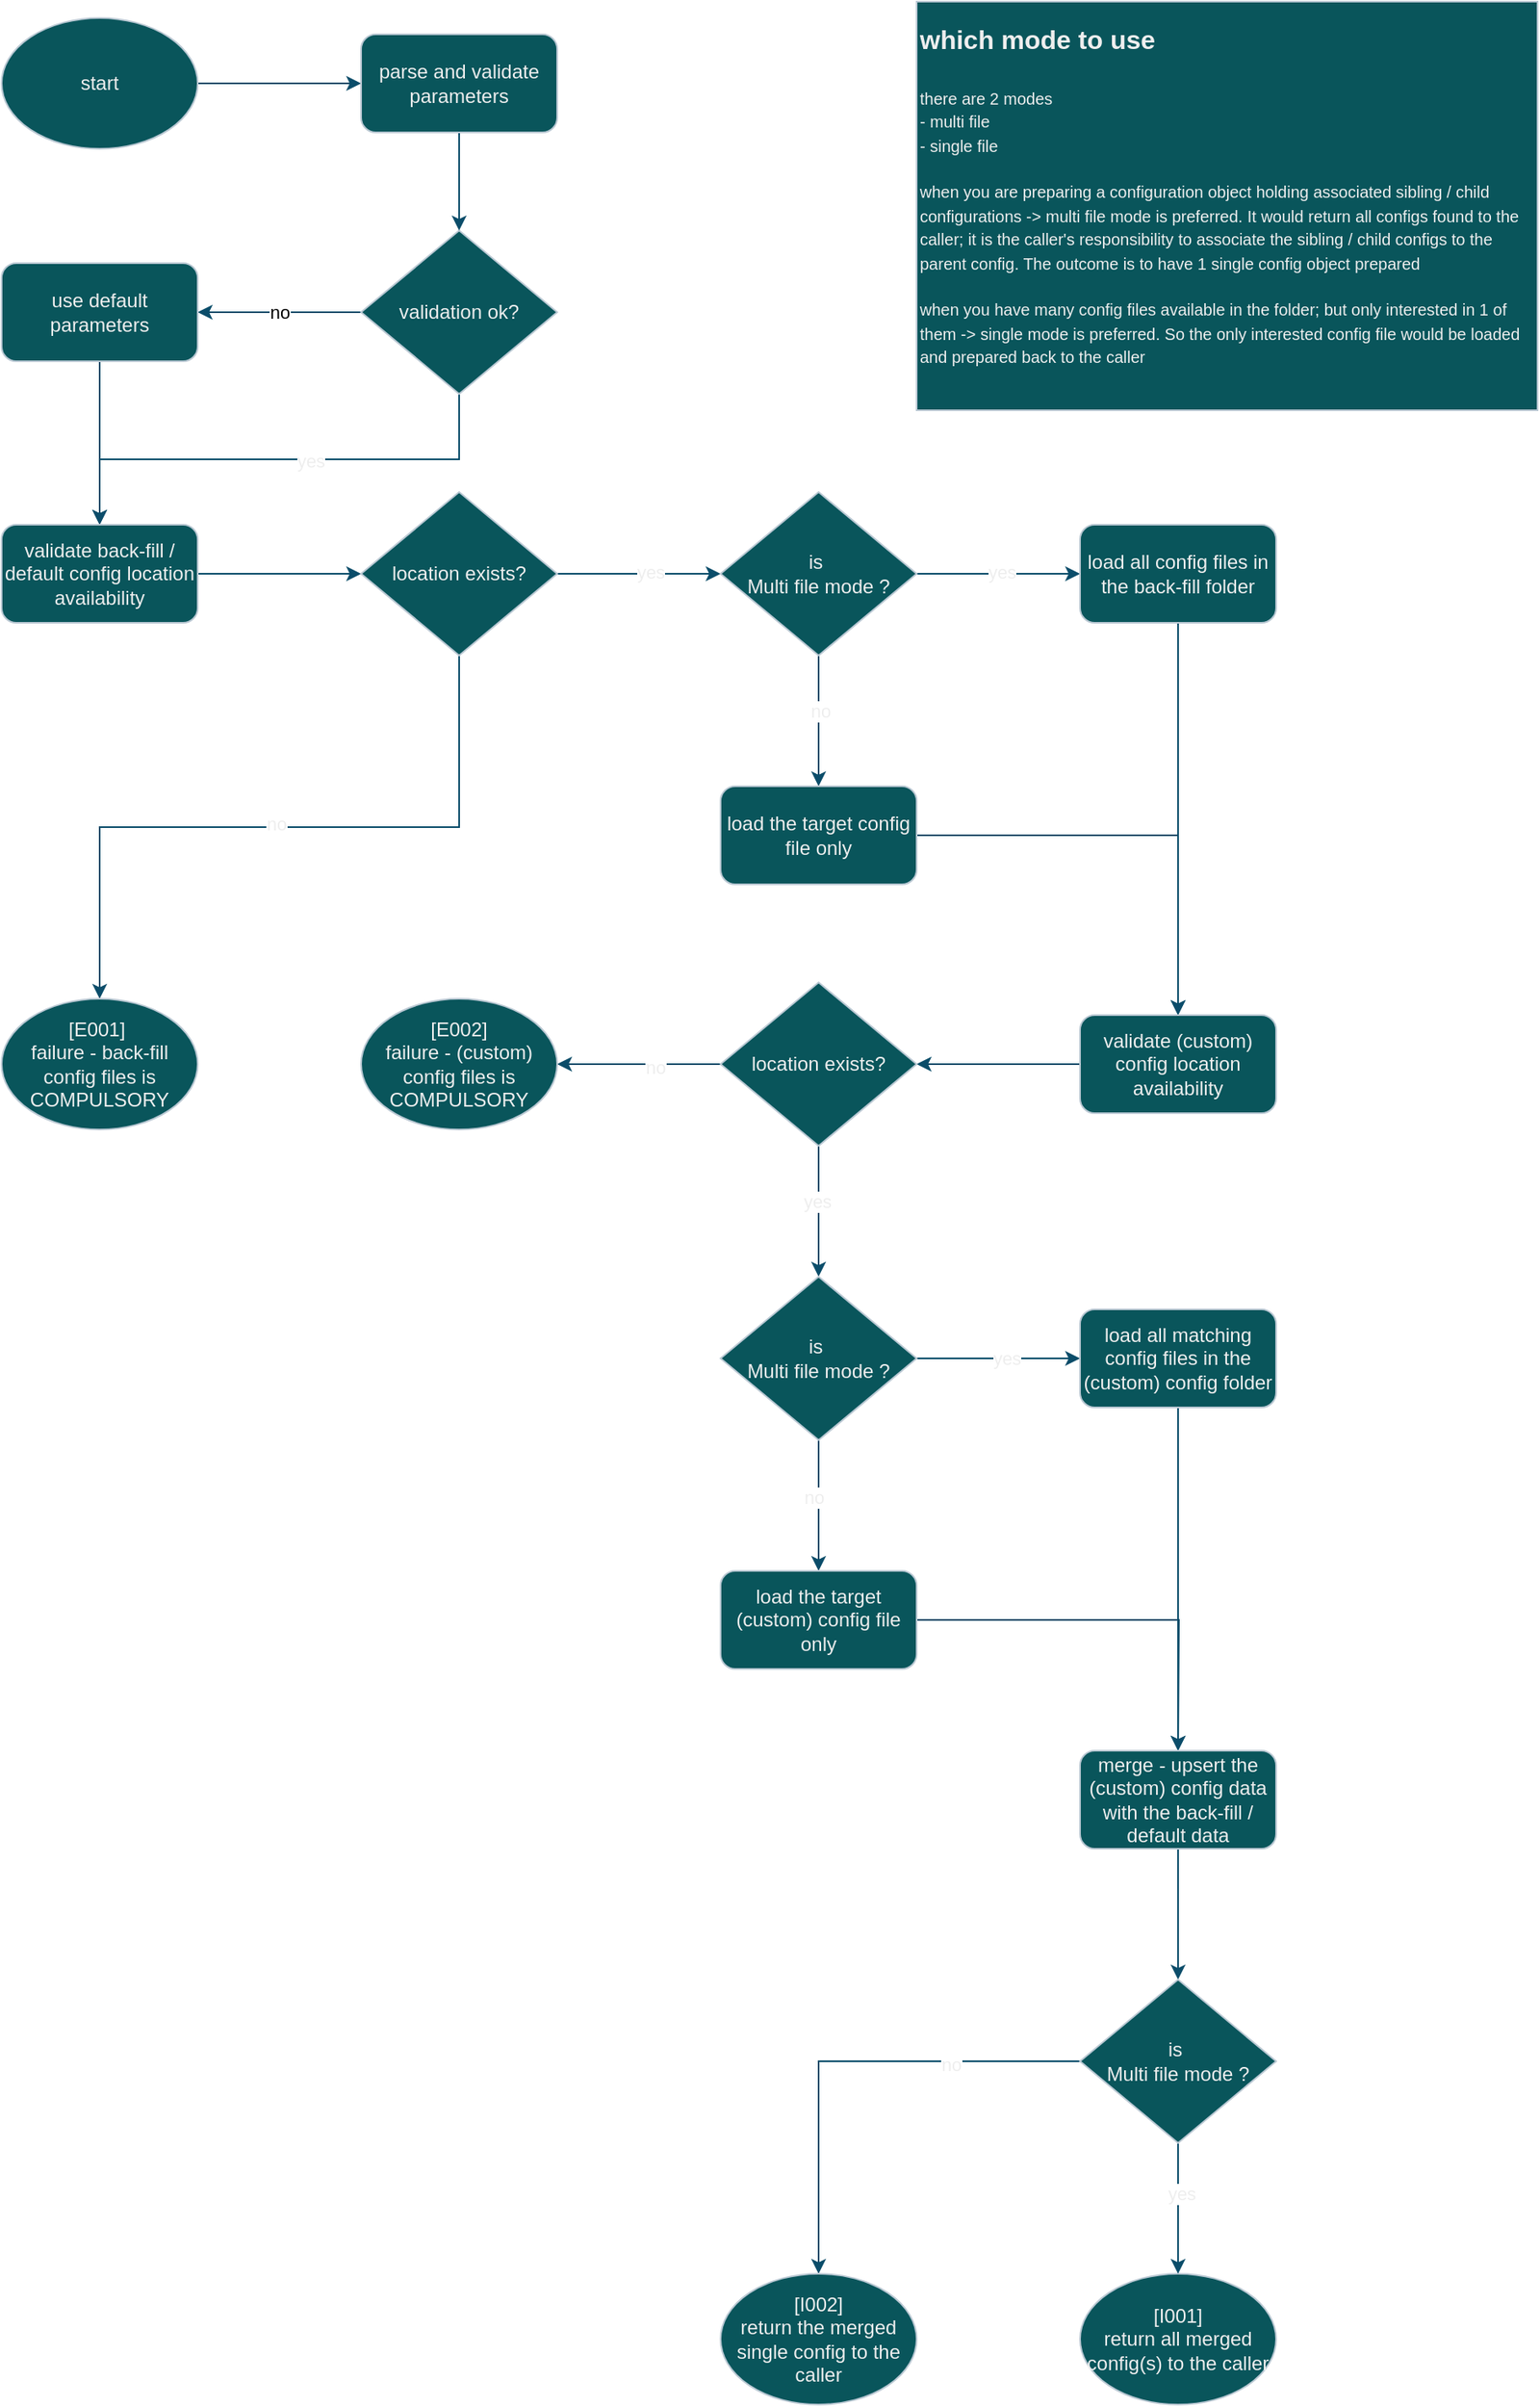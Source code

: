 <mxfile version="27.0.5">
  <diagram name="Page-1" id="GQIRX4CWs7_rUXRklLaL">
    <mxGraphModel dx="1073" dy="768" grid="1" gridSize="10" guides="1" tooltips="1" connect="1" arrows="1" fold="1" page="1" pageScale="1" pageWidth="850" pageHeight="1100" math="0" shadow="0">
      <root>
        <mxCell id="0" />
        <mxCell id="1" parent="0" />
        <mxCell id="033j12LSlAJKVOFd8GI1-6" style="edgeStyle=orthogonalEdgeStyle;rounded=0;orthogonalLoop=1;jettySize=auto;html=1;exitX=1;exitY=0.5;exitDx=0;exitDy=0;strokeColor=#0B4D6A;labelBackgroundColor=none;fontColor=default;" edge="1" parent="1" source="033j12LSlAJKVOFd8GI1-1" target="033j12LSlAJKVOFd8GI1-3">
          <mxGeometry relative="1" as="geometry" />
        </mxCell>
        <mxCell id="033j12LSlAJKVOFd8GI1-1" value="start" style="ellipse;whiteSpace=wrap;html=1;labelBackgroundColor=none;fillColor=#09555B;strokeColor=#BAC8D3;fontColor=#EEEEEE;" vertex="1" parent="1">
          <mxGeometry x="40" y="40" width="120" height="80" as="geometry" />
        </mxCell>
        <mxCell id="033j12LSlAJKVOFd8GI1-9" value="no" style="edgeStyle=orthogonalEdgeStyle;rounded=0;orthogonalLoop=1;jettySize=auto;html=1;exitX=0;exitY=0.5;exitDx=0;exitDy=0;entryX=1;entryY=0.5;entryDx=0;entryDy=0;strokeColor=#0B4D6A;" edge="1" parent="1" source="033j12LSlAJKVOFd8GI1-2" target="033j12LSlAJKVOFd8GI1-8">
          <mxGeometry relative="1" as="geometry" />
        </mxCell>
        <mxCell id="033j12LSlAJKVOFd8GI1-12" style="edgeStyle=orthogonalEdgeStyle;rounded=0;orthogonalLoop=1;jettySize=auto;html=1;exitX=0.5;exitY=1;exitDx=0;exitDy=0;entryX=0.5;entryY=0;entryDx=0;entryDy=0;strokeColor=#0B4D6A;" edge="1" parent="1" source="033j12LSlAJKVOFd8GI1-2" target="033j12LSlAJKVOFd8GI1-10">
          <mxGeometry relative="1" as="geometry" />
        </mxCell>
        <mxCell id="033j12LSlAJKVOFd8GI1-13" value="yes" style="edgeLabel;html=1;align=center;verticalAlign=middle;resizable=0;points=[];strokeColor=#BAC8D3;fontColor=#EEEEEE;fillColor=#09555B;" vertex="1" connectable="0" parent="033j12LSlAJKVOFd8GI1-12">
          <mxGeometry x="-0.125" y="1" relative="1" as="geometry">
            <mxPoint as="offset" />
          </mxGeometry>
        </mxCell>
        <mxCell id="033j12LSlAJKVOFd8GI1-2" value="validation ok?" style="rhombus;whiteSpace=wrap;html=1;strokeColor=#BAC8D3;fontColor=#EEEEEE;fillColor=#09555B;labelBackgroundColor=none;" vertex="1" parent="1">
          <mxGeometry x="260" y="170" width="120" height="100" as="geometry" />
        </mxCell>
        <mxCell id="033j12LSlAJKVOFd8GI1-7" style="edgeStyle=orthogonalEdgeStyle;rounded=0;orthogonalLoop=1;jettySize=auto;html=1;exitX=0.5;exitY=1;exitDx=0;exitDy=0;entryX=0.5;entryY=0;entryDx=0;entryDy=0;strokeColor=#0B4D6A;" edge="1" parent="1" source="033j12LSlAJKVOFd8GI1-3" target="033j12LSlAJKVOFd8GI1-2">
          <mxGeometry relative="1" as="geometry" />
        </mxCell>
        <mxCell id="033j12LSlAJKVOFd8GI1-3" value="parse and validate parameters" style="rounded=1;whiteSpace=wrap;html=1;strokeColor=#BAC8D3;fontColor=#EEEEEE;fillColor=#09555B;labelBackgroundColor=none;" vertex="1" parent="1">
          <mxGeometry x="260" y="50" width="120" height="60" as="geometry" />
        </mxCell>
        <mxCell id="033j12LSlAJKVOFd8GI1-5" value="&lt;h1 style=&quot;margin-top: 0px;&quot;&gt;&lt;font style=&quot;font-size: 16px;&quot;&gt;which mode to use&lt;/font&gt;&lt;/h1&gt;&lt;div&gt;&lt;font style=&quot;&quot; size=&quot;1&quot;&gt;there are 2 modes&lt;/font&gt;&lt;/div&gt;&lt;div&gt;&lt;font style=&quot;&quot; size=&quot;1&quot;&gt;- multi file&lt;/font&gt;&lt;/div&gt;&lt;div&gt;&lt;font style=&quot;&quot; size=&quot;1&quot;&gt;- single file&lt;/font&gt;&lt;/div&gt;&lt;div&gt;&lt;font style=&quot;&quot; size=&quot;1&quot;&gt;&lt;br&gt;&lt;/font&gt;&lt;/div&gt;&lt;div&gt;&lt;font style=&quot;&quot; size=&quot;1&quot;&gt;when you are preparing a configuration object holding associated sibling / child configurations -&amp;gt; multi file mode is preferred. It would return all configs found to the caller; it is the caller&#39;s responsibility to associate the sibling / child configs to the parent config. The outcome is to have 1 single config object prepared&lt;/font&gt;&lt;/div&gt;&lt;div&gt;&lt;font style=&quot;&quot; size=&quot;1&quot;&gt;&lt;br&gt;&lt;/font&gt;&lt;/div&gt;&lt;div&gt;&lt;font style=&quot;&quot; size=&quot;1&quot;&gt;when you have many config files available in the folder; but only interested in 1 of them -&amp;gt; single mode is preferred. So the only interested config file would be loaded and prepared back to the caller&lt;/font&gt;&lt;/div&gt;&lt;div&gt;&lt;font style=&quot;&quot; size=&quot;1&quot;&gt;&lt;br&gt;&lt;/font&gt;&lt;/div&gt;" style="text;html=1;whiteSpace=wrap;overflow=hidden;rounded=0;fontColor=#EEEEEE;fillColor=#09555B;strokeColor=#BAC8D3;labelBackgroundColor=none;" vertex="1" parent="1">
          <mxGeometry x="600" y="30" width="380" height="250" as="geometry" />
        </mxCell>
        <mxCell id="033j12LSlAJKVOFd8GI1-11" style="edgeStyle=orthogonalEdgeStyle;rounded=0;orthogonalLoop=1;jettySize=auto;html=1;exitX=0.5;exitY=1;exitDx=0;exitDy=0;strokeColor=#0B4D6A;" edge="1" parent="1" source="033j12LSlAJKVOFd8GI1-8" target="033j12LSlAJKVOFd8GI1-10">
          <mxGeometry relative="1" as="geometry" />
        </mxCell>
        <mxCell id="033j12LSlAJKVOFd8GI1-8" value="use default parameters" style="rounded=1;whiteSpace=wrap;html=1;strokeColor=#BAC8D3;fontColor=#EEEEEE;fillColor=#09555B;labelBackgroundColor=none;" vertex="1" parent="1">
          <mxGeometry x="40" y="190" width="120" height="60" as="geometry" />
        </mxCell>
        <mxCell id="033j12LSlAJKVOFd8GI1-15" style="edgeStyle=orthogonalEdgeStyle;rounded=0;orthogonalLoop=1;jettySize=auto;html=1;exitX=1;exitY=0.5;exitDx=0;exitDy=0;entryX=0;entryY=0.5;entryDx=0;entryDy=0;strokeColor=#0B4D6A;" edge="1" parent="1" source="033j12LSlAJKVOFd8GI1-10" target="033j12LSlAJKVOFd8GI1-14">
          <mxGeometry relative="1" as="geometry" />
        </mxCell>
        <mxCell id="033j12LSlAJKVOFd8GI1-10" value="validate back-fill / default config location availability" style="rounded=1;whiteSpace=wrap;html=1;strokeColor=#BAC8D3;fontColor=#EEEEEE;fillColor=#09555B;labelBackgroundColor=none;" vertex="1" parent="1">
          <mxGeometry x="40" y="350" width="120" height="60" as="geometry" />
        </mxCell>
        <mxCell id="033j12LSlAJKVOFd8GI1-17" style="edgeStyle=orthogonalEdgeStyle;rounded=0;orthogonalLoop=1;jettySize=auto;html=1;exitX=0.5;exitY=1;exitDx=0;exitDy=0;entryX=0.5;entryY=0;entryDx=0;entryDy=0;strokeColor=#0B4D6A;" edge="1" parent="1" source="033j12LSlAJKVOFd8GI1-14" target="033j12LSlAJKVOFd8GI1-16">
          <mxGeometry relative="1" as="geometry" />
        </mxCell>
        <mxCell id="033j12LSlAJKVOFd8GI1-18" value="no" style="edgeLabel;html=1;align=center;verticalAlign=middle;resizable=0;points=[];strokeColor=#BAC8D3;fontColor=#EEEEEE;fillColor=#09555B;" vertex="1" connectable="0" parent="033j12LSlAJKVOFd8GI1-17">
          <mxGeometry x="0.012" y="-2" relative="1" as="geometry">
            <mxPoint as="offset" />
          </mxGeometry>
        </mxCell>
        <mxCell id="033j12LSlAJKVOFd8GI1-20" style="edgeStyle=orthogonalEdgeStyle;rounded=0;orthogonalLoop=1;jettySize=auto;html=1;exitX=1;exitY=0.5;exitDx=0;exitDy=0;entryX=0;entryY=0.5;entryDx=0;entryDy=0;strokeColor=#0B4D6A;" edge="1" parent="1" source="033j12LSlAJKVOFd8GI1-14" target="033j12LSlAJKVOFd8GI1-19">
          <mxGeometry relative="1" as="geometry" />
        </mxCell>
        <mxCell id="033j12LSlAJKVOFd8GI1-21" value="yes" style="edgeLabel;html=1;align=center;verticalAlign=middle;resizable=0;points=[];strokeColor=#BAC8D3;fontColor=#EEEEEE;fillColor=#09555B;" vertex="1" connectable="0" parent="033j12LSlAJKVOFd8GI1-20">
          <mxGeometry x="0.129" y="1" relative="1" as="geometry">
            <mxPoint as="offset" />
          </mxGeometry>
        </mxCell>
        <mxCell id="033j12LSlAJKVOFd8GI1-14" value="location exists?" style="rhombus;whiteSpace=wrap;html=1;strokeColor=#BAC8D3;fontColor=#EEEEEE;fillColor=#09555B;labelBackgroundColor=none;" vertex="1" parent="1">
          <mxGeometry x="260" y="330" width="120" height="100" as="geometry" />
        </mxCell>
        <mxCell id="033j12LSlAJKVOFd8GI1-16" value="[E001]&amp;nbsp;&lt;div&gt;failure - back-fill config files is COMPULSORY&lt;/div&gt;" style="ellipse;whiteSpace=wrap;html=1;labelBackgroundColor=none;fillColor=#09555B;strokeColor=#BAC8D3;fontColor=#EEEEEE;" vertex="1" parent="1">
          <mxGeometry x="40" y="640" width="120" height="80" as="geometry" />
        </mxCell>
        <mxCell id="033j12LSlAJKVOFd8GI1-27" style="edgeStyle=orthogonalEdgeStyle;rounded=0;orthogonalLoop=1;jettySize=auto;html=1;exitX=1;exitY=0.5;exitDx=0;exitDy=0;entryX=0;entryY=0.5;entryDx=0;entryDy=0;strokeColor=#0B4D6A;" edge="1" parent="1" source="033j12LSlAJKVOFd8GI1-19" target="033j12LSlAJKVOFd8GI1-22">
          <mxGeometry relative="1" as="geometry" />
        </mxCell>
        <mxCell id="033j12LSlAJKVOFd8GI1-28" value="yes" style="edgeLabel;html=1;align=center;verticalAlign=middle;resizable=0;points=[];strokeColor=#BAC8D3;fontColor=#EEEEEE;fillColor=#09555B;" vertex="1" connectable="0" parent="033j12LSlAJKVOFd8GI1-27">
          <mxGeometry x="0.03" y="1" relative="1" as="geometry">
            <mxPoint as="offset" />
          </mxGeometry>
        </mxCell>
        <mxCell id="033j12LSlAJKVOFd8GI1-32" style="edgeStyle=orthogonalEdgeStyle;rounded=0;orthogonalLoop=1;jettySize=auto;html=1;exitX=0.5;exitY=1;exitDx=0;exitDy=0;entryX=0.5;entryY=0;entryDx=0;entryDy=0;strokeColor=#0B4D6A;" edge="1" parent="1" source="033j12LSlAJKVOFd8GI1-19" target="033j12LSlAJKVOFd8GI1-31">
          <mxGeometry relative="1" as="geometry" />
        </mxCell>
        <mxCell id="033j12LSlAJKVOFd8GI1-33" value="no" style="edgeLabel;html=1;align=center;verticalAlign=middle;resizable=0;points=[];strokeColor=#BAC8D3;fontColor=#EEEEEE;fillColor=#09555B;" vertex="1" connectable="0" parent="033j12LSlAJKVOFd8GI1-32">
          <mxGeometry x="-0.144" y="1" relative="1" as="geometry">
            <mxPoint as="offset" />
          </mxGeometry>
        </mxCell>
        <mxCell id="033j12LSlAJKVOFd8GI1-19" value="is&amp;nbsp;&lt;div&gt;Multi file mode ?&lt;/div&gt;" style="rhombus;whiteSpace=wrap;html=1;strokeColor=#BAC8D3;fontColor=#EEEEEE;fillColor=#09555B;labelBackgroundColor=none;" vertex="1" parent="1">
          <mxGeometry x="480" y="330" width="120" height="100" as="geometry" />
        </mxCell>
        <mxCell id="033j12LSlAJKVOFd8GI1-35" style="edgeStyle=orthogonalEdgeStyle;rounded=0;orthogonalLoop=1;jettySize=auto;html=1;exitX=0.5;exitY=1;exitDx=0;exitDy=0;entryX=0.5;entryY=0;entryDx=0;entryDy=0;strokeColor=#0B4D6A;" edge="1" parent="1" source="033j12LSlAJKVOFd8GI1-22" target="033j12LSlAJKVOFd8GI1-34">
          <mxGeometry relative="1" as="geometry" />
        </mxCell>
        <mxCell id="033j12LSlAJKVOFd8GI1-22" value="load all config files in the back-fill folder" style="rounded=1;whiteSpace=wrap;html=1;strokeColor=#BAC8D3;fontColor=#EEEEEE;fillColor=#09555B;labelBackgroundColor=none;" vertex="1" parent="1">
          <mxGeometry x="700" y="350" width="120" height="60" as="geometry" />
        </mxCell>
        <mxCell id="033j12LSlAJKVOFd8GI1-26" value="[I001]&lt;div&gt;return all merged config(s) to the caller&lt;/div&gt;" style="ellipse;whiteSpace=wrap;html=1;labelBackgroundColor=none;fillColor=#09555B;strokeColor=#BAC8D3;fontColor=#EEEEEE;" vertex="1" parent="1">
          <mxGeometry x="700" y="1420" width="120" height="80" as="geometry" />
        </mxCell>
        <mxCell id="033j12LSlAJKVOFd8GI1-37" style="edgeStyle=orthogonalEdgeStyle;rounded=0;orthogonalLoop=1;jettySize=auto;html=1;exitX=1;exitY=0.5;exitDx=0;exitDy=0;entryX=0.5;entryY=0;entryDx=0;entryDy=0;strokeColor=#0B4D6A;" edge="1" parent="1" source="033j12LSlAJKVOFd8GI1-31" target="033j12LSlAJKVOFd8GI1-34">
          <mxGeometry relative="1" as="geometry" />
        </mxCell>
        <mxCell id="033j12LSlAJKVOFd8GI1-31" value="load the target config file only" style="rounded=1;whiteSpace=wrap;html=1;strokeColor=#BAC8D3;fontColor=#EEEEEE;fillColor=#09555B;labelBackgroundColor=none;" vertex="1" parent="1">
          <mxGeometry x="480" y="510" width="120" height="60" as="geometry" />
        </mxCell>
        <mxCell id="033j12LSlAJKVOFd8GI1-39" style="edgeStyle=orthogonalEdgeStyle;rounded=0;orthogonalLoop=1;jettySize=auto;html=1;entryX=1;entryY=0.5;entryDx=0;entryDy=0;strokeColor=#0B4D6A;" edge="1" parent="1" source="033j12LSlAJKVOFd8GI1-34" target="033j12LSlAJKVOFd8GI1-38">
          <mxGeometry relative="1" as="geometry" />
        </mxCell>
        <mxCell id="033j12LSlAJKVOFd8GI1-34" value="validate (custom) config location availability" style="rounded=1;whiteSpace=wrap;html=1;strokeColor=#BAC8D3;fontColor=#EEEEEE;fillColor=#09555B;labelBackgroundColor=none;" vertex="1" parent="1">
          <mxGeometry x="700" y="650" width="120" height="60" as="geometry" />
        </mxCell>
        <mxCell id="033j12LSlAJKVOFd8GI1-41" style="edgeStyle=orthogonalEdgeStyle;rounded=0;orthogonalLoop=1;jettySize=auto;html=1;exitX=0;exitY=0.5;exitDx=0;exitDy=0;entryX=1;entryY=0.5;entryDx=0;entryDy=0;strokeColor=#0B4D6A;" edge="1" parent="1" source="033j12LSlAJKVOFd8GI1-38" target="033j12LSlAJKVOFd8GI1-40">
          <mxGeometry relative="1" as="geometry" />
        </mxCell>
        <mxCell id="033j12LSlAJKVOFd8GI1-42" value="no" style="edgeLabel;html=1;align=center;verticalAlign=middle;resizable=0;points=[];strokeColor=#BAC8D3;fontColor=#EEEEEE;fillColor=#09555B;" vertex="1" connectable="0" parent="033j12LSlAJKVOFd8GI1-41">
          <mxGeometry x="-0.196" y="2" relative="1" as="geometry">
            <mxPoint as="offset" />
          </mxGeometry>
        </mxCell>
        <mxCell id="033j12LSlAJKVOFd8GI1-44" style="edgeStyle=orthogonalEdgeStyle;rounded=0;orthogonalLoop=1;jettySize=auto;html=1;exitX=0.5;exitY=1;exitDx=0;exitDy=0;entryX=0.5;entryY=0;entryDx=0;entryDy=0;strokeColor=#0B4D6A;" edge="1" parent="1" source="033j12LSlAJKVOFd8GI1-38" target="033j12LSlAJKVOFd8GI1-43">
          <mxGeometry relative="1" as="geometry" />
        </mxCell>
        <mxCell id="033j12LSlAJKVOFd8GI1-45" value="yes" style="edgeLabel;html=1;align=center;verticalAlign=middle;resizable=0;points=[];strokeColor=#BAC8D3;fontColor=#EEEEEE;fillColor=#09555B;" vertex="1" connectable="0" parent="033j12LSlAJKVOFd8GI1-44">
          <mxGeometry x="-0.144" y="-1" relative="1" as="geometry">
            <mxPoint as="offset" />
          </mxGeometry>
        </mxCell>
        <mxCell id="033j12LSlAJKVOFd8GI1-38" value="location exists?" style="rhombus;whiteSpace=wrap;html=1;strokeColor=#BAC8D3;fontColor=#EEEEEE;fillColor=#09555B;labelBackgroundColor=none;" vertex="1" parent="1">
          <mxGeometry x="480" y="630" width="120" height="100" as="geometry" />
        </mxCell>
        <mxCell id="033j12LSlAJKVOFd8GI1-40" value="[E002]&lt;div&gt;failure - (custom) config files is COMPULSORY&lt;/div&gt;" style="ellipse;whiteSpace=wrap;html=1;labelBackgroundColor=none;fillColor=#09555B;strokeColor=#BAC8D3;fontColor=#EEEEEE;" vertex="1" parent="1">
          <mxGeometry x="260" y="640" width="120" height="80" as="geometry" />
        </mxCell>
        <mxCell id="033j12LSlAJKVOFd8GI1-47" style="edgeStyle=orthogonalEdgeStyle;rounded=0;orthogonalLoop=1;jettySize=auto;html=1;entryX=0;entryY=0.5;entryDx=0;entryDy=0;strokeColor=#0B4D6A;" edge="1" parent="1" source="033j12LSlAJKVOFd8GI1-43" target="033j12LSlAJKVOFd8GI1-46">
          <mxGeometry relative="1" as="geometry" />
        </mxCell>
        <mxCell id="033j12LSlAJKVOFd8GI1-48" value="yes" style="edgeLabel;html=1;align=center;verticalAlign=middle;resizable=0;points=[];strokeColor=#BAC8D3;fontColor=#EEEEEE;fillColor=#09555B;" vertex="1" connectable="0" parent="033j12LSlAJKVOFd8GI1-47">
          <mxGeometry x="0.09" relative="1" as="geometry">
            <mxPoint as="offset" />
          </mxGeometry>
        </mxCell>
        <mxCell id="033j12LSlAJKVOFd8GI1-50" style="edgeStyle=orthogonalEdgeStyle;rounded=0;orthogonalLoop=1;jettySize=auto;html=1;exitX=0.5;exitY=1;exitDx=0;exitDy=0;entryX=0.5;entryY=0;entryDx=0;entryDy=0;strokeColor=#0B4D6A;" edge="1" parent="1" source="033j12LSlAJKVOFd8GI1-43" target="033j12LSlAJKVOFd8GI1-49">
          <mxGeometry relative="1" as="geometry" />
        </mxCell>
        <mxCell id="033j12LSlAJKVOFd8GI1-51" value="no" style="edgeLabel;html=1;align=center;verticalAlign=middle;resizable=0;points=[];strokeColor=#BAC8D3;fontColor=#EEEEEE;fillColor=#09555B;" vertex="1" connectable="0" parent="033j12LSlAJKVOFd8GI1-50">
          <mxGeometry x="-0.126" y="-3" relative="1" as="geometry">
            <mxPoint as="offset" />
          </mxGeometry>
        </mxCell>
        <mxCell id="033j12LSlAJKVOFd8GI1-43" value="is&amp;nbsp;&lt;div&gt;Multi file mode ?&lt;/div&gt;" style="rhombus;whiteSpace=wrap;html=1;strokeColor=#BAC8D3;fontColor=#EEEEEE;fillColor=#09555B;labelBackgroundColor=none;" vertex="1" parent="1">
          <mxGeometry x="480" y="810" width="120" height="100" as="geometry" />
        </mxCell>
        <mxCell id="033j12LSlAJKVOFd8GI1-53" style="edgeStyle=orthogonalEdgeStyle;rounded=0;orthogonalLoop=1;jettySize=auto;html=1;entryX=0.5;entryY=0;entryDx=0;entryDy=0;strokeColor=#0B4D6A;" edge="1" parent="1" source="033j12LSlAJKVOFd8GI1-46" target="033j12LSlAJKVOFd8GI1-52">
          <mxGeometry relative="1" as="geometry" />
        </mxCell>
        <mxCell id="033j12LSlAJKVOFd8GI1-46" value="load all matching config files in the (custom) config folder" style="rounded=1;whiteSpace=wrap;html=1;strokeColor=#BAC8D3;fontColor=#EEEEEE;fillColor=#09555B;labelBackgroundColor=none;" vertex="1" parent="1">
          <mxGeometry x="700" y="830" width="120" height="60" as="geometry" />
        </mxCell>
        <mxCell id="033j12LSlAJKVOFd8GI1-54" style="edgeStyle=orthogonalEdgeStyle;rounded=0;orthogonalLoop=1;jettySize=auto;html=1;strokeColor=#0B4D6A;" edge="1" parent="1" source="033j12LSlAJKVOFd8GI1-49">
          <mxGeometry relative="1" as="geometry">
            <mxPoint x="760" y="1100" as="targetPoint" />
          </mxGeometry>
        </mxCell>
        <mxCell id="033j12LSlAJKVOFd8GI1-49" value="load the target (custom) config file only" style="rounded=1;whiteSpace=wrap;html=1;strokeColor=#BAC8D3;fontColor=#EEEEEE;fillColor=#09555B;labelBackgroundColor=none;" vertex="1" parent="1">
          <mxGeometry x="480" y="990" width="120" height="60" as="geometry" />
        </mxCell>
        <mxCell id="033j12LSlAJKVOFd8GI1-57" style="edgeStyle=orthogonalEdgeStyle;rounded=0;orthogonalLoop=1;jettySize=auto;html=1;entryX=0.5;entryY=0;entryDx=0;entryDy=0;strokeColor=#0B4D6A;" edge="1" parent="1" source="033j12LSlAJKVOFd8GI1-52" target="033j12LSlAJKVOFd8GI1-55">
          <mxGeometry relative="1" as="geometry" />
        </mxCell>
        <mxCell id="033j12LSlAJKVOFd8GI1-52" value="merge - upsert the (custom) config data with the back-fill / default data" style="rounded=1;whiteSpace=wrap;html=1;strokeColor=#BAC8D3;fontColor=#EEEEEE;fillColor=#09555B;labelBackgroundColor=none;" vertex="1" parent="1">
          <mxGeometry x="700" y="1100" width="120" height="60" as="geometry" />
        </mxCell>
        <mxCell id="033j12LSlAJKVOFd8GI1-58" style="edgeStyle=orthogonalEdgeStyle;rounded=0;orthogonalLoop=1;jettySize=auto;html=1;exitX=0.5;exitY=1;exitDx=0;exitDy=0;entryX=0.5;entryY=0;entryDx=0;entryDy=0;strokeColor=#0B4D6A;" edge="1" parent="1" source="033j12LSlAJKVOFd8GI1-55" target="033j12LSlAJKVOFd8GI1-26">
          <mxGeometry relative="1" as="geometry" />
        </mxCell>
        <mxCell id="033j12LSlAJKVOFd8GI1-59" value="yes" style="edgeLabel;html=1;align=center;verticalAlign=middle;resizable=0;points=[];strokeColor=#BAC8D3;fontColor=#EEEEEE;fillColor=#09555B;" vertex="1" connectable="0" parent="033j12LSlAJKVOFd8GI1-58">
          <mxGeometry x="-0.227" y="2" relative="1" as="geometry">
            <mxPoint as="offset" />
          </mxGeometry>
        </mxCell>
        <mxCell id="033j12LSlAJKVOFd8GI1-61" style="edgeStyle=orthogonalEdgeStyle;rounded=0;orthogonalLoop=1;jettySize=auto;html=1;entryX=0.5;entryY=0;entryDx=0;entryDy=0;strokeColor=#0B4D6A;" edge="1" parent="1" source="033j12LSlAJKVOFd8GI1-55" target="033j12LSlAJKVOFd8GI1-60">
          <mxGeometry relative="1" as="geometry" />
        </mxCell>
        <mxCell id="033j12LSlAJKVOFd8GI1-62" value="no" style="edgeLabel;html=1;align=center;verticalAlign=middle;resizable=0;points=[];strokeColor=#BAC8D3;fontColor=#EEEEEE;fillColor=#09555B;" vertex="1" connectable="0" parent="033j12LSlAJKVOFd8GI1-61">
          <mxGeometry x="-0.456" y="2" relative="1" as="geometry">
            <mxPoint as="offset" />
          </mxGeometry>
        </mxCell>
        <mxCell id="033j12LSlAJKVOFd8GI1-55" value="is&amp;nbsp;&lt;div&gt;Multi file mode ?&lt;/div&gt;" style="rhombus;whiteSpace=wrap;html=1;strokeColor=#BAC8D3;fontColor=#EEEEEE;fillColor=#09555B;labelBackgroundColor=none;" vertex="1" parent="1">
          <mxGeometry x="700" y="1240" width="120" height="100" as="geometry" />
        </mxCell>
        <mxCell id="033j12LSlAJKVOFd8GI1-60" value="[I002]&lt;div&gt;return the merged single config to the caller&lt;/div&gt;" style="ellipse;whiteSpace=wrap;html=1;labelBackgroundColor=none;fillColor=#09555B;strokeColor=#BAC8D3;fontColor=#EEEEEE;" vertex="1" parent="1">
          <mxGeometry x="480" y="1420" width="120" height="80" as="geometry" />
        </mxCell>
      </root>
    </mxGraphModel>
  </diagram>
</mxfile>

